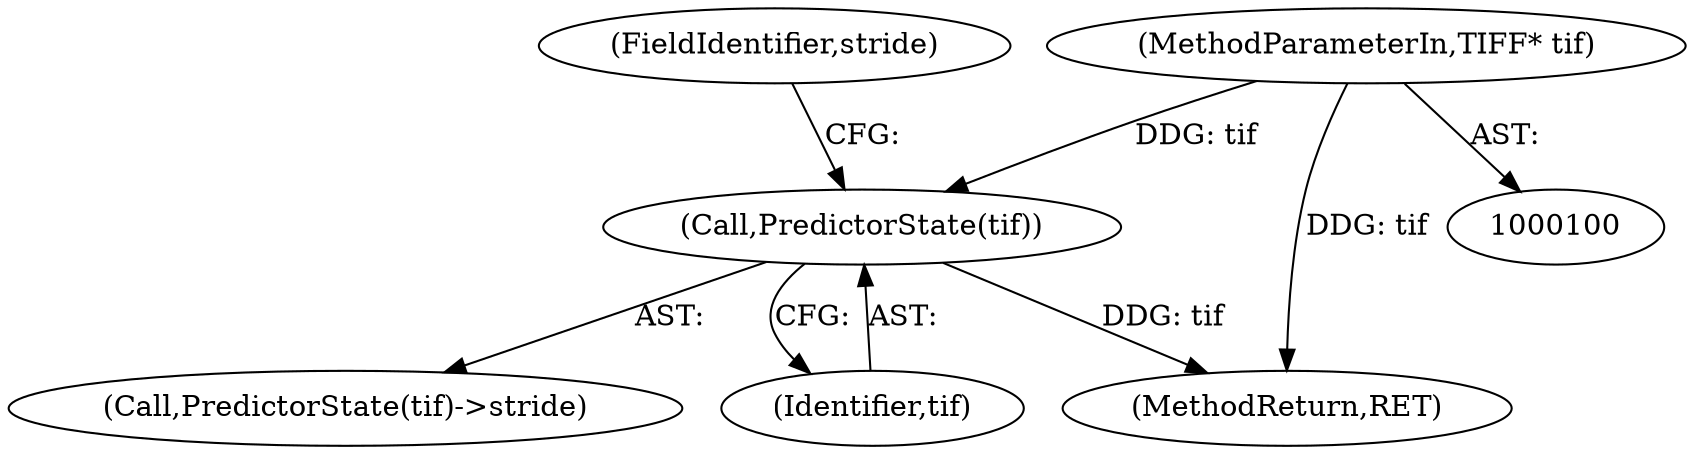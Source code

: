digraph "0_libtiff_3ca657a8793dd011bf869695d72ad31c779c3cc1_4@pointer" {
"1000101" [label="(MethodParameterIn,TIFF* tif)"];
"1000109" [label="(Call,PredictorState(tif))"];
"1000101" [label="(MethodParameterIn,TIFF* tif)"];
"1000111" [label="(FieldIdentifier,stride)"];
"1000108" [label="(Call,PredictorState(tif)->stride)"];
"1000110" [label="(Identifier,tif)"];
"1000109" [label="(Call,PredictorState(tif))"];
"1000235" [label="(MethodReturn,RET)"];
"1000101" -> "1000100"  [label="AST: "];
"1000101" -> "1000235"  [label="DDG: tif"];
"1000101" -> "1000109"  [label="DDG: tif"];
"1000109" -> "1000108"  [label="AST: "];
"1000109" -> "1000110"  [label="CFG: "];
"1000110" -> "1000109"  [label="AST: "];
"1000111" -> "1000109"  [label="CFG: "];
"1000109" -> "1000235"  [label="DDG: tif"];
}
